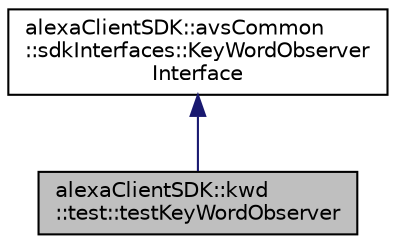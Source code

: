 digraph "alexaClientSDK::kwd::test::testKeyWordObserver"
{
 // LATEX_PDF_SIZE
  edge [fontname="Helvetica",fontsize="10",labelfontname="Helvetica",labelfontsize="10"];
  node [fontname="Helvetica",fontsize="10",shape=record];
  Node1 [label="alexaClientSDK::kwd\l::test::testKeyWordObserver",height=0.2,width=0.4,color="black", fillcolor="grey75", style="filled", fontcolor="black",tooltip="A test observer that mocks out the KeyWordObserverInterface#onKeyWordDetected() call."];
  Node2 -> Node1 [dir="back",color="midnightblue",fontsize="10",style="solid",fontname="Helvetica"];
  Node2 [label="alexaClientSDK::avsCommon\l::sdkInterfaces::KeyWordObserver\lInterface",height=0.2,width=0.4,color="black", fillcolor="white", style="filled",URL="$classalexa_client_s_d_k_1_1avs_common_1_1sdk_interfaces_1_1_key_word_observer_interface.html",tooltip=" "];
}
